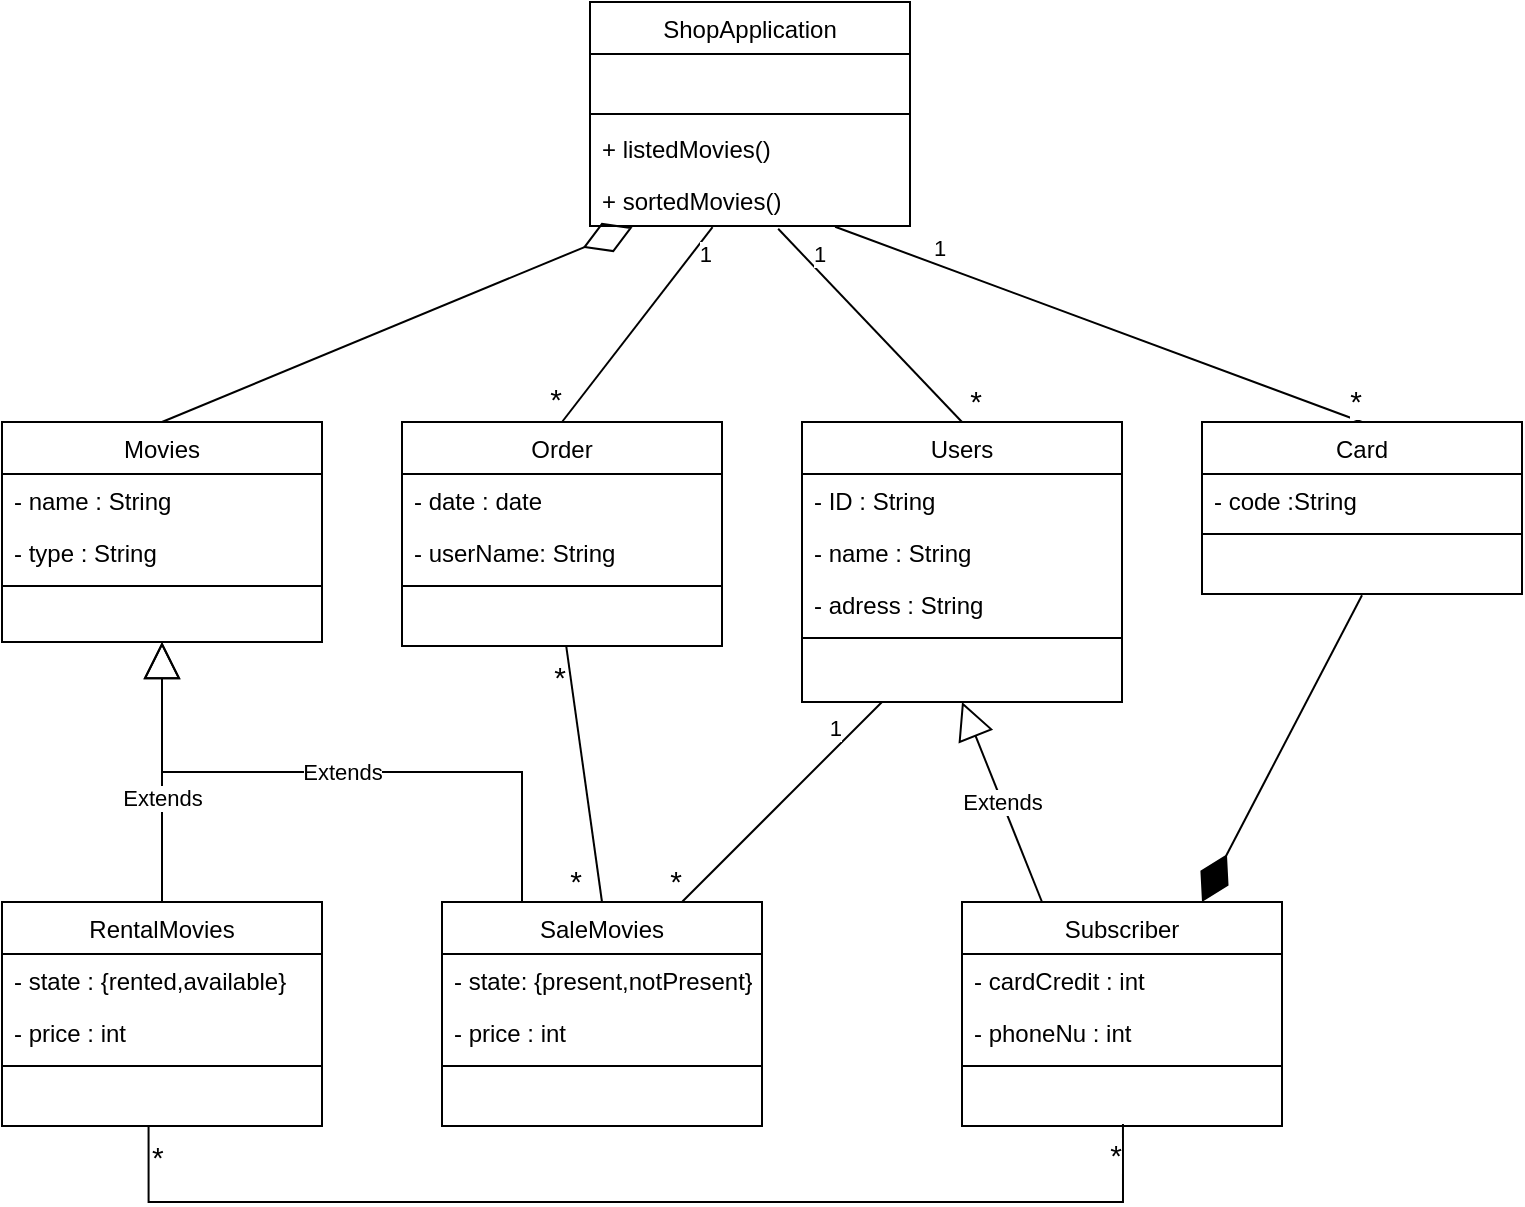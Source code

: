 <mxfile version="15.7.0" type="github">
  <diagram id="C5RBs43oDa-KdzZeNtuy" name="Page-1">
    <mxGraphModel dx="1038" dy="489" grid="1" gridSize="10" guides="1" tooltips="1" connect="1" arrows="1" fold="1" page="1" pageScale="1" pageWidth="827" pageHeight="1169" math="0" shadow="0">
      <root>
        <mxCell id="WIyWlLk6GJQsqaUBKTNV-0" />
        <mxCell id="WIyWlLk6GJQsqaUBKTNV-1" parent="WIyWlLk6GJQsqaUBKTNV-0" />
        <mxCell id="zkfFHV4jXpPFQw0GAbJ--0" value="Movies" style="swimlane;fontStyle=0;align=center;verticalAlign=top;childLayout=stackLayout;horizontal=1;startSize=26;horizontalStack=0;resizeParent=1;resizeLast=0;collapsible=1;marginBottom=0;rounded=0;shadow=0;strokeWidth=1;" parent="WIyWlLk6GJQsqaUBKTNV-1" vertex="1">
          <mxGeometry x="40" y="320" width="160" height="110" as="geometry">
            <mxRectangle x="230" y="140" width="160" height="26" as="alternateBounds" />
          </mxGeometry>
        </mxCell>
        <mxCell id="zkfFHV4jXpPFQw0GAbJ--1" value="- name : String" style="text;align=left;verticalAlign=top;spacingLeft=4;spacingRight=4;overflow=hidden;rotatable=0;points=[[0,0.5],[1,0.5]];portConstraint=eastwest;" parent="zkfFHV4jXpPFQw0GAbJ--0" vertex="1">
          <mxGeometry y="26" width="160" height="26" as="geometry" />
        </mxCell>
        <mxCell id="zkfFHV4jXpPFQw0GAbJ--2" value="- type : String" style="text;align=left;verticalAlign=top;spacingLeft=4;spacingRight=4;overflow=hidden;rotatable=0;points=[[0,0.5],[1,0.5]];portConstraint=eastwest;rounded=0;shadow=0;html=0;" parent="zkfFHV4jXpPFQw0GAbJ--0" vertex="1">
          <mxGeometry y="52" width="160" height="26" as="geometry" />
        </mxCell>
        <mxCell id="zkfFHV4jXpPFQw0GAbJ--4" value="" style="line;html=1;strokeWidth=1;align=left;verticalAlign=middle;spacingTop=-1;spacingLeft=3;spacingRight=3;rotatable=0;labelPosition=right;points=[];portConstraint=eastwest;" parent="zkfFHV4jXpPFQw0GAbJ--0" vertex="1">
          <mxGeometry y="78" width="160" height="8" as="geometry" />
        </mxCell>
        <mxCell id="zkfFHV4jXpPFQw0GAbJ--17" value="Users" style="swimlane;fontStyle=0;align=center;verticalAlign=top;childLayout=stackLayout;horizontal=1;startSize=26;horizontalStack=0;resizeParent=1;resizeLast=0;collapsible=1;marginBottom=0;rounded=0;shadow=0;strokeWidth=1;" parent="WIyWlLk6GJQsqaUBKTNV-1" vertex="1">
          <mxGeometry x="440" y="320" width="160" height="140" as="geometry">
            <mxRectangle x="550" y="140" width="160" height="26" as="alternateBounds" />
          </mxGeometry>
        </mxCell>
        <mxCell id="zkfFHV4jXpPFQw0GAbJ--18" value="- ID : String" style="text;align=left;verticalAlign=top;spacingLeft=4;spacingRight=4;overflow=hidden;rotatable=0;points=[[0,0.5],[1,0.5]];portConstraint=eastwest;" parent="zkfFHV4jXpPFQw0GAbJ--17" vertex="1">
          <mxGeometry y="26" width="160" height="26" as="geometry" />
        </mxCell>
        <mxCell id="0_8kZVC_Zxh4KZPxNVJ9-7" value="- name : String" style="text;align=left;verticalAlign=top;spacingLeft=4;spacingRight=4;overflow=hidden;rotatable=0;points=[[0,0.5],[1,0.5]];portConstraint=eastwest;rounded=0;shadow=0;html=0;" vertex="1" parent="zkfFHV4jXpPFQw0GAbJ--17">
          <mxGeometry y="52" width="160" height="26" as="geometry" />
        </mxCell>
        <mxCell id="zkfFHV4jXpPFQw0GAbJ--19" value="- adress : String" style="text;align=left;verticalAlign=top;spacingLeft=4;spacingRight=4;overflow=hidden;rotatable=0;points=[[0,0.5],[1,0.5]];portConstraint=eastwest;rounded=0;shadow=0;html=0;" parent="zkfFHV4jXpPFQw0GAbJ--17" vertex="1">
          <mxGeometry y="78" width="160" height="26" as="geometry" />
        </mxCell>
        <mxCell id="zkfFHV4jXpPFQw0GAbJ--23" value="" style="line;html=1;strokeWidth=1;align=left;verticalAlign=middle;spacingTop=-1;spacingLeft=3;spacingRight=3;rotatable=0;labelPosition=right;points=[];portConstraint=eastwest;" parent="zkfFHV4jXpPFQw0GAbJ--17" vertex="1">
          <mxGeometry y="104" width="160" height="8" as="geometry" />
        </mxCell>
        <mxCell id="0_8kZVC_Zxh4KZPxNVJ9-0" value="ShopApplication" style="swimlane;fontStyle=0;align=center;verticalAlign=top;childLayout=stackLayout;horizontal=1;startSize=26;horizontalStack=0;resizeParent=1;resizeParentMax=0;resizeLast=0;collapsible=1;marginBottom=0;" vertex="1" parent="WIyWlLk6GJQsqaUBKTNV-1">
          <mxGeometry x="334" y="110" width="160" height="112" as="geometry" />
        </mxCell>
        <mxCell id="0_8kZVC_Zxh4KZPxNVJ9-1" value=" " style="text;strokeColor=none;fillColor=none;align=left;verticalAlign=top;spacingLeft=4;spacingRight=4;overflow=hidden;rotatable=0;points=[[0,0.5],[1,0.5]];portConstraint=eastwest;" vertex="1" parent="0_8kZVC_Zxh4KZPxNVJ9-0">
          <mxGeometry y="26" width="160" height="26" as="geometry" />
        </mxCell>
        <mxCell id="0_8kZVC_Zxh4KZPxNVJ9-2" value="" style="line;strokeWidth=1;fillColor=none;align=left;verticalAlign=middle;spacingTop=-1;spacingLeft=3;spacingRight=3;rotatable=0;labelPosition=right;points=[];portConstraint=eastwest;" vertex="1" parent="0_8kZVC_Zxh4KZPxNVJ9-0">
          <mxGeometry y="52" width="160" height="8" as="geometry" />
        </mxCell>
        <mxCell id="0_8kZVC_Zxh4KZPxNVJ9-4" value="+ listedMovies()&#xa;" style="text;strokeColor=none;fillColor=none;align=left;verticalAlign=top;spacingLeft=4;spacingRight=4;overflow=hidden;rotatable=0;points=[[0,0.5],[1,0.5]];portConstraint=eastwest;" vertex="1" parent="0_8kZVC_Zxh4KZPxNVJ9-0">
          <mxGeometry y="60" width="160" height="26" as="geometry" />
        </mxCell>
        <mxCell id="0_8kZVC_Zxh4KZPxNVJ9-3" value="+ sortedMovies()" style="text;strokeColor=none;fillColor=none;align=left;verticalAlign=top;spacingLeft=4;spacingRight=4;overflow=hidden;rotatable=0;points=[[0,0.5],[1,0.5]];portConstraint=eastwest;" vertex="1" parent="0_8kZVC_Zxh4KZPxNVJ9-0">
          <mxGeometry y="86" width="160" height="26" as="geometry" />
        </mxCell>
        <mxCell id="0_8kZVC_Zxh4KZPxNVJ9-5" value="" style="endArrow=diamondThin;endFill=0;endSize=24;html=1;rounded=0;entryX=0.133;entryY=1.023;entryDx=0;entryDy=0;entryPerimeter=0;exitX=0.5;exitY=0;exitDx=0;exitDy=0;" edge="1" parent="WIyWlLk6GJQsqaUBKTNV-1" source="zkfFHV4jXpPFQw0GAbJ--0" target="0_8kZVC_Zxh4KZPxNVJ9-3">
          <mxGeometry width="160" relative="1" as="geometry">
            <mxPoint x="330" y="290" as="sourcePoint" />
            <mxPoint x="490" y="290" as="targetPoint" />
          </mxGeometry>
        </mxCell>
        <mxCell id="0_8kZVC_Zxh4KZPxNVJ9-9" value="Card" style="swimlane;fontStyle=0;align=center;verticalAlign=top;childLayout=stackLayout;horizontal=1;startSize=26;horizontalStack=0;resizeParent=1;resizeParentMax=0;resizeLast=0;collapsible=1;marginBottom=0;" vertex="1" parent="WIyWlLk6GJQsqaUBKTNV-1">
          <mxGeometry x="640" y="320" width="160" height="86" as="geometry" />
        </mxCell>
        <mxCell id="0_8kZVC_Zxh4KZPxNVJ9-10" value="- code :String" style="text;strokeColor=none;fillColor=none;align=left;verticalAlign=top;spacingLeft=4;spacingRight=4;overflow=hidden;rotatable=0;points=[[0,0.5],[1,0.5]];portConstraint=eastwest;" vertex="1" parent="0_8kZVC_Zxh4KZPxNVJ9-9">
          <mxGeometry y="26" width="160" height="26" as="geometry" />
        </mxCell>
        <mxCell id="0_8kZVC_Zxh4KZPxNVJ9-11" value="" style="line;strokeWidth=1;fillColor=none;align=left;verticalAlign=middle;spacingTop=-1;spacingLeft=3;spacingRight=3;rotatable=0;labelPosition=right;points=[];portConstraint=eastwest;" vertex="1" parent="0_8kZVC_Zxh4KZPxNVJ9-9">
          <mxGeometry y="52" width="160" height="8" as="geometry" />
        </mxCell>
        <mxCell id="0_8kZVC_Zxh4KZPxNVJ9-12" value=" " style="text;strokeColor=none;fillColor=none;align=left;verticalAlign=top;spacingLeft=4;spacingRight=4;overflow=hidden;rotatable=0;points=[[0,0.5],[1,0.5]];portConstraint=eastwest;" vertex="1" parent="0_8kZVC_Zxh4KZPxNVJ9-9">
          <mxGeometry y="60" width="160" height="26" as="geometry" />
        </mxCell>
        <mxCell id="0_8kZVC_Zxh4KZPxNVJ9-13" value="Subscriber" style="swimlane;fontStyle=0;align=center;verticalAlign=top;childLayout=stackLayout;horizontal=1;startSize=26;horizontalStack=0;resizeParent=1;resizeParentMax=0;resizeLast=0;collapsible=1;marginBottom=0;" vertex="1" parent="WIyWlLk6GJQsqaUBKTNV-1">
          <mxGeometry x="520" y="560" width="160" height="112" as="geometry" />
        </mxCell>
        <mxCell id="0_8kZVC_Zxh4KZPxNVJ9-62" value="- cardCredit : int" style="text;strokeColor=none;fillColor=none;align=left;verticalAlign=top;spacingLeft=4;spacingRight=4;overflow=hidden;rotatable=0;points=[[0,0.5],[1,0.5]];portConstraint=eastwest;" vertex="1" parent="0_8kZVC_Zxh4KZPxNVJ9-13">
          <mxGeometry y="26" width="160" height="26" as="geometry" />
        </mxCell>
        <mxCell id="0_8kZVC_Zxh4KZPxNVJ9-14" value="- phoneNu : int" style="text;strokeColor=none;fillColor=none;align=left;verticalAlign=top;spacingLeft=4;spacingRight=4;overflow=hidden;rotatable=0;points=[[0,0.5],[1,0.5]];portConstraint=eastwest;" vertex="1" parent="0_8kZVC_Zxh4KZPxNVJ9-13">
          <mxGeometry y="52" width="160" height="26" as="geometry" />
        </mxCell>
        <mxCell id="0_8kZVC_Zxh4KZPxNVJ9-15" value="" style="line;strokeWidth=1;fillColor=none;align=left;verticalAlign=middle;spacingTop=-1;spacingLeft=3;spacingRight=3;rotatable=0;labelPosition=right;points=[];portConstraint=eastwest;" vertex="1" parent="0_8kZVC_Zxh4KZPxNVJ9-13">
          <mxGeometry y="78" width="160" height="8" as="geometry" />
        </mxCell>
        <mxCell id="0_8kZVC_Zxh4KZPxNVJ9-16" value=" " style="text;strokeColor=none;fillColor=none;align=left;verticalAlign=top;spacingLeft=4;spacingRight=4;overflow=hidden;rotatable=0;points=[[0,0.5],[1,0.5]];portConstraint=eastwest;" vertex="1" parent="0_8kZVC_Zxh4KZPxNVJ9-13">
          <mxGeometry y="86" width="160" height="26" as="geometry" />
        </mxCell>
        <mxCell id="0_8kZVC_Zxh4KZPxNVJ9-21" value="RentalMovies" style="swimlane;fontStyle=0;align=center;verticalAlign=top;childLayout=stackLayout;horizontal=1;startSize=26;horizontalStack=0;resizeParent=1;resizeParentMax=0;resizeLast=0;collapsible=1;marginBottom=0;" vertex="1" parent="WIyWlLk6GJQsqaUBKTNV-1">
          <mxGeometry x="40" y="560" width="160" height="112" as="geometry" />
        </mxCell>
        <mxCell id="0_8kZVC_Zxh4KZPxNVJ9-60" value="- state : {rented,available}" style="text;strokeColor=none;fillColor=none;align=left;verticalAlign=top;spacingLeft=4;spacingRight=4;overflow=hidden;rotatable=0;points=[[0,0.5],[1,0.5]];portConstraint=eastwest;" vertex="1" parent="0_8kZVC_Zxh4KZPxNVJ9-21">
          <mxGeometry y="26" width="160" height="26" as="geometry" />
        </mxCell>
        <mxCell id="0_8kZVC_Zxh4KZPxNVJ9-22" value="- price : int" style="text;strokeColor=none;fillColor=none;align=left;verticalAlign=top;spacingLeft=4;spacingRight=4;overflow=hidden;rotatable=0;points=[[0,0.5],[1,0.5]];portConstraint=eastwest;" vertex="1" parent="0_8kZVC_Zxh4KZPxNVJ9-21">
          <mxGeometry y="52" width="160" height="26" as="geometry" />
        </mxCell>
        <mxCell id="0_8kZVC_Zxh4KZPxNVJ9-23" value="" style="line;strokeWidth=1;fillColor=none;align=left;verticalAlign=middle;spacingTop=-1;spacingLeft=3;spacingRight=3;rotatable=0;labelPosition=right;points=[];portConstraint=eastwest;" vertex="1" parent="0_8kZVC_Zxh4KZPxNVJ9-21">
          <mxGeometry y="78" width="160" height="8" as="geometry" />
        </mxCell>
        <mxCell id="0_8kZVC_Zxh4KZPxNVJ9-24" value=" " style="text;strokeColor=none;fillColor=none;align=left;verticalAlign=top;spacingLeft=4;spacingRight=4;overflow=hidden;rotatable=0;points=[[0,0.5],[1,0.5]];portConstraint=eastwest;" vertex="1" parent="0_8kZVC_Zxh4KZPxNVJ9-21">
          <mxGeometry y="86" width="160" height="26" as="geometry" />
        </mxCell>
        <mxCell id="0_8kZVC_Zxh4KZPxNVJ9-25" value="Extends" style="endArrow=block;endSize=16;endFill=0;html=1;rounded=0;exitX=0.5;exitY=0;exitDx=0;exitDy=0;edgeStyle=elbowEdgeStyle;elbow=vertical;verticalAlign=top;" edge="1" parent="WIyWlLk6GJQsqaUBKTNV-1" source="0_8kZVC_Zxh4KZPxNVJ9-21">
          <mxGeometry width="160" relative="1" as="geometry">
            <mxPoint x="310" y="380" as="sourcePoint" />
            <mxPoint x="120" y="430" as="targetPoint" />
          </mxGeometry>
        </mxCell>
        <mxCell id="0_8kZVC_Zxh4KZPxNVJ9-26" value="" style="endArrow=diamondThin;endFill=1;endSize=24;html=1;rounded=0;entryX=0.75;entryY=0;entryDx=0;entryDy=0;exitX=0.5;exitY=1.023;exitDx=0;exitDy=0;exitPerimeter=0;" edge="1" parent="WIyWlLk6GJQsqaUBKTNV-1" source="0_8kZVC_Zxh4KZPxNVJ9-12" target="0_8kZVC_Zxh4KZPxNVJ9-13">
          <mxGeometry width="160" relative="1" as="geometry">
            <mxPoint x="310" y="440" as="sourcePoint" />
            <mxPoint x="470" y="440" as="targetPoint" />
          </mxGeometry>
        </mxCell>
        <mxCell id="0_8kZVC_Zxh4KZPxNVJ9-27" value="Extends" style="endArrow=block;endSize=16;endFill=0;html=1;rounded=0;exitX=0.25;exitY=0;exitDx=0;exitDy=0;entryX=0.5;entryY=1;entryDx=0;entryDy=0;" edge="1" parent="WIyWlLk6GJQsqaUBKTNV-1" source="0_8kZVC_Zxh4KZPxNVJ9-13" target="zkfFHV4jXpPFQw0GAbJ--17">
          <mxGeometry width="160" relative="1" as="geometry">
            <mxPoint x="240" y="552" as="sourcePoint" />
            <mxPoint x="240" y="478" as="targetPoint" />
          </mxGeometry>
        </mxCell>
        <mxCell id="0_8kZVC_Zxh4KZPxNVJ9-29" value="" style="endArrow=none;html=1;rounded=0;exitX=0.766;exitY=1.015;exitDx=0;exitDy=0;exitPerimeter=0;entryX=0.5;entryY=0;entryDx=0;entryDy=0;" edge="1" parent="WIyWlLk6GJQsqaUBKTNV-1" source="0_8kZVC_Zxh4KZPxNVJ9-3" target="0_8kZVC_Zxh4KZPxNVJ9-9">
          <mxGeometry relative="1" as="geometry">
            <mxPoint x="310" y="440" as="sourcePoint" />
            <mxPoint x="470" y="440" as="targetPoint" />
          </mxGeometry>
        </mxCell>
        <mxCell id="0_8kZVC_Zxh4KZPxNVJ9-30" value="1" style="edgeLabel;resizable=0;html=1;align=left;verticalAlign=top;" connectable="0" vertex="1" parent="0_8kZVC_Zxh4KZPxNVJ9-29">
          <mxGeometry x="-1" relative="1" as="geometry">
            <mxPoint x="47" y="-2" as="offset" />
          </mxGeometry>
        </mxCell>
        <mxCell id="0_8kZVC_Zxh4KZPxNVJ9-31" value="*" style="edgeLabel;resizable=0;html=1;align=right;verticalAlign=bottom;fontSize=15;" connectable="0" vertex="1" parent="0_8kZVC_Zxh4KZPxNVJ9-29">
          <mxGeometry x="1" relative="1" as="geometry" />
        </mxCell>
        <mxCell id="0_8kZVC_Zxh4KZPxNVJ9-35" value="Order" style="swimlane;fontStyle=0;align=center;verticalAlign=top;childLayout=stackLayout;horizontal=1;startSize=26;horizontalStack=0;resizeParent=1;resizeParentMax=0;resizeLast=0;collapsible=1;marginBottom=0;" vertex="1" parent="WIyWlLk6GJQsqaUBKTNV-1">
          <mxGeometry x="240" y="320" width="160" height="112" as="geometry" />
        </mxCell>
        <mxCell id="0_8kZVC_Zxh4KZPxNVJ9-63" value="- date : date" style="text;strokeColor=none;fillColor=none;align=left;verticalAlign=top;spacingLeft=4;spacingRight=4;overflow=hidden;rotatable=0;points=[[0,0.5],[1,0.5]];portConstraint=eastwest;" vertex="1" parent="0_8kZVC_Zxh4KZPxNVJ9-35">
          <mxGeometry y="26" width="160" height="26" as="geometry" />
        </mxCell>
        <mxCell id="0_8kZVC_Zxh4KZPxNVJ9-36" value="- userName: String" style="text;strokeColor=none;fillColor=none;align=left;verticalAlign=top;spacingLeft=4;spacingRight=4;overflow=hidden;rotatable=0;points=[[0,0.5],[1,0.5]];portConstraint=eastwest;" vertex="1" parent="0_8kZVC_Zxh4KZPxNVJ9-35">
          <mxGeometry y="52" width="160" height="26" as="geometry" />
        </mxCell>
        <mxCell id="0_8kZVC_Zxh4KZPxNVJ9-37" value="" style="line;strokeWidth=1;fillColor=none;align=left;verticalAlign=middle;spacingTop=-1;spacingLeft=3;spacingRight=3;rotatable=0;labelPosition=right;points=[];portConstraint=eastwest;" vertex="1" parent="0_8kZVC_Zxh4KZPxNVJ9-35">
          <mxGeometry y="78" width="160" height="8" as="geometry" />
        </mxCell>
        <mxCell id="0_8kZVC_Zxh4KZPxNVJ9-38" value=" " style="text;strokeColor=none;fillColor=none;align=left;verticalAlign=top;spacingLeft=4;spacingRight=4;overflow=hidden;rotatable=0;points=[[0,0.5],[1,0.5]];portConstraint=eastwest;" vertex="1" parent="0_8kZVC_Zxh4KZPxNVJ9-35">
          <mxGeometry y="86" width="160" height="26" as="geometry" />
        </mxCell>
        <mxCell id="0_8kZVC_Zxh4KZPxNVJ9-39" value="SaleMovies" style="swimlane;fontStyle=0;align=center;verticalAlign=top;childLayout=stackLayout;horizontal=1;startSize=26;horizontalStack=0;resizeParent=1;resizeParentMax=0;resizeLast=0;collapsible=1;marginBottom=0;" vertex="1" parent="WIyWlLk6GJQsqaUBKTNV-1">
          <mxGeometry x="260" y="560" width="160" height="112" as="geometry" />
        </mxCell>
        <mxCell id="0_8kZVC_Zxh4KZPxNVJ9-61" value="- state: {present,notPresent}" style="text;strokeColor=none;fillColor=none;align=left;verticalAlign=top;spacingLeft=4;spacingRight=4;overflow=hidden;rotatable=0;points=[[0,0.5],[1,0.5]];portConstraint=eastwest;" vertex="1" parent="0_8kZVC_Zxh4KZPxNVJ9-39">
          <mxGeometry y="26" width="160" height="26" as="geometry" />
        </mxCell>
        <mxCell id="0_8kZVC_Zxh4KZPxNVJ9-40" value="- price : int" style="text;strokeColor=none;fillColor=none;align=left;verticalAlign=top;spacingLeft=4;spacingRight=4;overflow=hidden;rotatable=0;points=[[0,0.5],[1,0.5]];portConstraint=eastwest;" vertex="1" parent="0_8kZVC_Zxh4KZPxNVJ9-39">
          <mxGeometry y="52" width="160" height="26" as="geometry" />
        </mxCell>
        <mxCell id="0_8kZVC_Zxh4KZPxNVJ9-41" value="" style="line;strokeWidth=1;fillColor=none;align=left;verticalAlign=middle;spacingTop=-1;spacingLeft=3;spacingRight=3;rotatable=0;labelPosition=right;points=[];portConstraint=eastwest;" vertex="1" parent="0_8kZVC_Zxh4KZPxNVJ9-39">
          <mxGeometry y="78" width="160" height="8" as="geometry" />
        </mxCell>
        <mxCell id="0_8kZVC_Zxh4KZPxNVJ9-42" value=" " style="text;strokeColor=none;fillColor=none;align=left;verticalAlign=top;spacingLeft=4;spacingRight=4;overflow=hidden;rotatable=0;points=[[0,0.5],[1,0.5]];portConstraint=eastwest;" vertex="1" parent="0_8kZVC_Zxh4KZPxNVJ9-39">
          <mxGeometry y="86" width="160" height="26" as="geometry" />
        </mxCell>
        <mxCell id="0_8kZVC_Zxh4KZPxNVJ9-43" value="" style="endArrow=none;html=1;rounded=0;exitX=0.588;exitY=1.054;exitDx=0;exitDy=0;exitPerimeter=0;entryX=0.5;entryY=0;entryDx=0;entryDy=0;" edge="1" parent="WIyWlLk6GJQsqaUBKTNV-1" source="0_8kZVC_Zxh4KZPxNVJ9-3" target="zkfFHV4jXpPFQw0GAbJ--17">
          <mxGeometry relative="1" as="geometry">
            <mxPoint x="372.56" y="232.39" as="sourcePoint" />
            <mxPoint x="810" y="300" as="targetPoint" />
          </mxGeometry>
        </mxCell>
        <mxCell id="0_8kZVC_Zxh4KZPxNVJ9-44" value="1" style="edgeLabel;resizable=0;html=1;align=left;verticalAlign=top;" connectable="0" vertex="1" parent="0_8kZVC_Zxh4KZPxNVJ9-43">
          <mxGeometry x="-1" relative="1" as="geometry">
            <mxPoint x="16" as="offset" />
          </mxGeometry>
        </mxCell>
        <mxCell id="0_8kZVC_Zxh4KZPxNVJ9-45" value="&lt;font style=&quot;font-size: 15px&quot;&gt;*&lt;br&gt;&lt;/font&gt;" style="edgeLabel;resizable=0;html=1;align=right;verticalAlign=bottom;" connectable="0" vertex="1" parent="0_8kZVC_Zxh4KZPxNVJ9-43">
          <mxGeometry x="1" relative="1" as="geometry">
            <mxPoint x="10" as="offset" />
          </mxGeometry>
        </mxCell>
        <mxCell id="0_8kZVC_Zxh4KZPxNVJ9-46" value="" style="endArrow=none;html=1;rounded=0;exitX=0.383;exitY=1.023;exitDx=0;exitDy=0;exitPerimeter=0;entryX=0.5;entryY=0;entryDx=0;entryDy=0;" edge="1" parent="WIyWlLk6GJQsqaUBKTNV-1" source="0_8kZVC_Zxh4KZPxNVJ9-3" target="0_8kZVC_Zxh4KZPxNVJ9-35">
          <mxGeometry relative="1" as="geometry">
            <mxPoint x="353.52" y="234.21" as="sourcePoint" />
            <mxPoint x="580" y="340" as="targetPoint" />
          </mxGeometry>
        </mxCell>
        <mxCell id="0_8kZVC_Zxh4KZPxNVJ9-47" value="1" style="edgeLabel;resizable=0;html=1;align=right;verticalAlign=top;" connectable="0" vertex="1" parent="0_8kZVC_Zxh4KZPxNVJ9-46">
          <mxGeometry x="-1" relative="1" as="geometry" />
        </mxCell>
        <mxCell id="0_8kZVC_Zxh4KZPxNVJ9-48" value="*" style="edgeLabel;resizable=0;html=1;align=right;verticalAlign=bottom;fontSize=15;" connectable="0" vertex="1" parent="0_8kZVC_Zxh4KZPxNVJ9-46">
          <mxGeometry x="1" relative="1" as="geometry" />
        </mxCell>
        <mxCell id="0_8kZVC_Zxh4KZPxNVJ9-50" value="Extends" style="endArrow=block;endSize=16;endFill=0;html=1;rounded=0;exitX=0.25;exitY=0;exitDx=0;exitDy=0;edgeStyle=elbowEdgeStyle;elbow=vertical;entryX=0.5;entryY=1;entryDx=0;entryDy=0;" edge="1" parent="WIyWlLk6GJQsqaUBKTNV-1" source="0_8kZVC_Zxh4KZPxNVJ9-39" target="zkfFHV4jXpPFQw0GAbJ--0">
          <mxGeometry width="160" relative="1" as="geometry">
            <mxPoint x="310" y="380" as="sourcePoint" />
            <mxPoint x="120" y="458" as="targetPoint" />
          </mxGeometry>
        </mxCell>
        <mxCell id="0_8kZVC_Zxh4KZPxNVJ9-51" value="" style="endArrow=none;html=1;rounded=0;verticalAlign=top;elbow=vertical;exitX=0.513;exitY=0.992;exitDx=0;exitDy=0;exitPerimeter=0;entryX=0.5;entryY=0;entryDx=0;entryDy=0;fontSize=15;" edge="1" parent="WIyWlLk6GJQsqaUBKTNV-1" source="0_8kZVC_Zxh4KZPxNVJ9-38" target="0_8kZVC_Zxh4KZPxNVJ9-39">
          <mxGeometry relative="1" as="geometry">
            <mxPoint x="350" y="480" as="sourcePoint" />
            <mxPoint x="510" y="480" as="targetPoint" />
          </mxGeometry>
        </mxCell>
        <mxCell id="0_8kZVC_Zxh4KZPxNVJ9-52" value="&lt;font style=&quot;font-size: 15px&quot;&gt;*&lt;/font&gt;" style="edgeLabel;resizable=0;html=1;align=right;verticalAlign=top;" connectable="0" vertex="1" parent="0_8kZVC_Zxh4KZPxNVJ9-51">
          <mxGeometry x="-1" relative="1" as="geometry" />
        </mxCell>
        <mxCell id="0_8kZVC_Zxh4KZPxNVJ9-53" value="&lt;font style=&quot;font-size: 15px&quot;&gt;*&lt;/font&gt;" style="edgeLabel;resizable=0;html=1;align=right;verticalAlign=bottom;" connectable="0" vertex="1" parent="0_8kZVC_Zxh4KZPxNVJ9-51">
          <mxGeometry x="1" relative="1" as="geometry">
            <mxPoint x="-10" as="offset" />
          </mxGeometry>
        </mxCell>
        <mxCell id="0_8kZVC_Zxh4KZPxNVJ9-54" value="" style="endArrow=none;html=1;rounded=0;verticalAlign=top;elbow=vertical;entryX=0.25;entryY=1;entryDx=0;entryDy=0;exitX=0.75;exitY=0;exitDx=0;exitDy=0;" edge="1" parent="WIyWlLk6GJQsqaUBKTNV-1" source="0_8kZVC_Zxh4KZPxNVJ9-39" target="zkfFHV4jXpPFQw0GAbJ--17">
          <mxGeometry relative="1" as="geometry">
            <mxPoint x="350" y="480" as="sourcePoint" />
            <mxPoint x="510" y="480" as="targetPoint" />
          </mxGeometry>
        </mxCell>
        <mxCell id="0_8kZVC_Zxh4KZPxNVJ9-55" value="*" style="edgeLabel;resizable=0;html=1;align=right;verticalAlign=bottom;fontSize=15;" connectable="0" vertex="1" parent="0_8kZVC_Zxh4KZPxNVJ9-54">
          <mxGeometry x="-1" relative="1" as="geometry" />
        </mxCell>
        <mxCell id="0_8kZVC_Zxh4KZPxNVJ9-56" value="1" style="edgeLabel;resizable=0;html=1;align=right;verticalAlign=top;" connectable="0" vertex="1" parent="0_8kZVC_Zxh4KZPxNVJ9-54">
          <mxGeometry x="1" relative="1" as="geometry">
            <mxPoint x="-20" as="offset" />
          </mxGeometry>
        </mxCell>
        <mxCell id="0_8kZVC_Zxh4KZPxNVJ9-57" value="" style="endArrow=none;html=1;edgeStyle=orthogonalEdgeStyle;rounded=0;verticalAlign=top;elbow=vertical;exitX=0.458;exitY=0.992;exitDx=0;exitDy=0;exitPerimeter=0;entryX=0.503;entryY=0.962;entryDx=0;entryDy=0;entryPerimeter=0;" edge="1" parent="WIyWlLk6GJQsqaUBKTNV-1" source="0_8kZVC_Zxh4KZPxNVJ9-24" target="0_8kZVC_Zxh4KZPxNVJ9-16">
          <mxGeometry relative="1" as="geometry">
            <mxPoint x="350" y="490" as="sourcePoint" />
            <mxPoint x="510" y="490" as="targetPoint" />
            <Array as="points">
              <mxPoint x="113" y="710" />
              <mxPoint x="600" y="710" />
            </Array>
          </mxGeometry>
        </mxCell>
        <mxCell id="0_8kZVC_Zxh4KZPxNVJ9-58" value="&lt;font style=&quot;font-size: 15px&quot;&gt;*&lt;/font&gt;" style="edgeLabel;resizable=0;html=1;align=left;verticalAlign=top;" connectable="0" vertex="1" parent="0_8kZVC_Zxh4KZPxNVJ9-57">
          <mxGeometry x="-1" relative="1" as="geometry" />
        </mxCell>
        <mxCell id="0_8kZVC_Zxh4KZPxNVJ9-59" value="*" style="edgeLabel;resizable=0;html=1;align=right;verticalAlign=top;fontSize=15;" connectable="0" vertex="1" parent="0_8kZVC_Zxh4KZPxNVJ9-57">
          <mxGeometry x="1" relative="1" as="geometry" />
        </mxCell>
      </root>
    </mxGraphModel>
  </diagram>
</mxfile>
